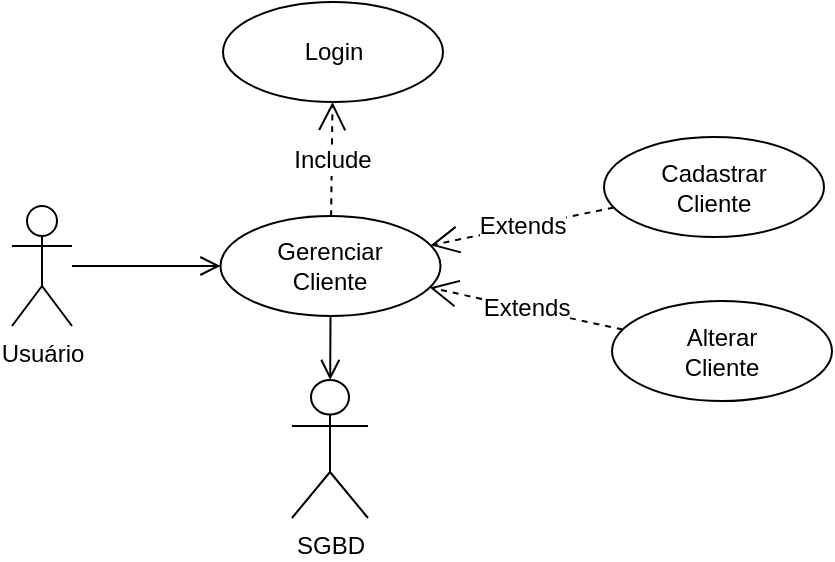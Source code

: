 <mxfile version="26.2.2">
  <diagram name="Page-1" id="XKuFGBFuqH11n4ffUUHy">
    <mxGraphModel dx="2154" dy="1413" grid="0" gridSize="10" guides="1" tooltips="1" connect="1" arrows="1" fold="1" page="1" pageScale="1" pageWidth="1169" pageHeight="827" math="0" shadow="0">
      <root>
        <mxCell id="0" />
        <mxCell id="1" parent="0" />
        <mxCell id="M98I_Dfe5uiVffybFT3l-3" value="Usuário&lt;div&gt;&lt;br&gt;&lt;/div&gt;" style="shape=umlActor;verticalLabelPosition=bottom;verticalAlign=top;html=1;" parent="1" vertex="1">
          <mxGeometry x="-1043" y="-623" width="30" height="60" as="geometry" />
        </mxCell>
        <mxCell id="M98I_Dfe5uiVffybFT3l-5" value="&lt;div&gt;SGBD&lt;/div&gt;" style="shape=umlActor;verticalLabelPosition=bottom;verticalAlign=top;html=1;" parent="1" vertex="1">
          <mxGeometry x="-903" y="-536" width="38" height="69" as="geometry" />
        </mxCell>
        <mxCell id="M98I_Dfe5uiVffybFT3l-7" value="Login" style="ellipse;whiteSpace=wrap;html=1;rotation=0;" parent="1" vertex="1">
          <mxGeometry x="-937.5" y="-725" width="110" height="50" as="geometry" />
        </mxCell>
        <mxCell id="M98I_Dfe5uiVffybFT3l-38" value="Cadastrar&lt;div&gt;Cliente&lt;/div&gt;" style="ellipse;whiteSpace=wrap;html=1;rotation=0;" parent="1" vertex="1">
          <mxGeometry x="-747" y="-657.5" width="110" height="50" as="geometry" />
        </mxCell>
        <mxCell id="M98I_Dfe5uiVffybFT3l-56" value="Gerenciar&lt;div&gt;Cliente&lt;/div&gt;" style="ellipse;whiteSpace=wrap;html=1;rotation=0;" parent="1" vertex="1">
          <mxGeometry x="-938.75" y="-618" width="110" height="50" as="geometry" />
        </mxCell>
        <mxCell id="M98I_Dfe5uiVffybFT3l-57" value="Extends" style="endArrow=open;endSize=12;dashed=1;html=1;rounded=0;fontSize=12;curved=1;" parent="1" source="M98I_Dfe5uiVffybFT3l-38" target="M98I_Dfe5uiVffybFT3l-56" edge="1">
          <mxGeometry x="-0.001" width="160" relative="1" as="geometry">
            <mxPoint x="-390" y="-805.5" as="sourcePoint" />
            <mxPoint x="-592" y="-776.5" as="targetPoint" />
            <mxPoint as="offset" />
          </mxGeometry>
        </mxCell>
        <mxCell id="M98I_Dfe5uiVffybFT3l-58" value="Include" style="endArrow=open;endSize=12;dashed=1;html=1;rounded=0;fontSize=12;curved=1;" parent="1" source="M98I_Dfe5uiVffybFT3l-56" target="M98I_Dfe5uiVffybFT3l-7" edge="1">
          <mxGeometry width="160" relative="1" as="geometry">
            <mxPoint x="-742" y="-758" as="sourcePoint" />
            <mxPoint x="-916" y="-711" as="targetPoint" />
          </mxGeometry>
        </mxCell>
        <mxCell id="M98I_Dfe5uiVffybFT3l-59" value="Alterar&lt;div&gt;&lt;span style=&quot;background-color: initial;&quot;&gt;Cliente&lt;/span&gt;&lt;/div&gt;" style="ellipse;whiteSpace=wrap;html=1;rotation=0;" parent="1" vertex="1">
          <mxGeometry x="-743" y="-575.5" width="110" height="50" as="geometry" />
        </mxCell>
        <mxCell id="M98I_Dfe5uiVffybFT3l-60" value="Extends" style="endArrow=open;endSize=12;dashed=1;html=1;rounded=0;fontSize=12;curved=1;" parent="1" source="M98I_Dfe5uiVffybFT3l-59" target="M98I_Dfe5uiVffybFT3l-56" edge="1">
          <mxGeometry x="-0.001" width="160" relative="1" as="geometry">
            <mxPoint x="-723" y="-717" as="sourcePoint" />
            <mxPoint x="-810" y="-686" as="targetPoint" />
            <mxPoint as="offset" />
          </mxGeometry>
        </mxCell>
        <mxCell id="M98I_Dfe5uiVffybFT3l-80" value="" style="endArrow=open;html=1;rounded=0;fontSize=12;startSize=8;endSize=8;endFill=0;" parent="1" source="M98I_Dfe5uiVffybFT3l-56" target="M98I_Dfe5uiVffybFT3l-5" edge="1">
          <mxGeometry relative="1" as="geometry">
            <mxPoint x="-203" y="-746" as="sourcePoint" />
            <mxPoint x="75" y="-478" as="targetPoint" />
          </mxGeometry>
        </mxCell>
        <mxCell id="M98I_Dfe5uiVffybFT3l-89" value="" style="endArrow=open;html=1;rounded=0;fontSize=12;startSize=8;endSize=8;endFill=0;curved=1;" parent="1" source="M98I_Dfe5uiVffybFT3l-3" target="M98I_Dfe5uiVffybFT3l-56" edge="1">
          <mxGeometry relative="1" as="geometry">
            <mxPoint x="-990" y="-622.308" as="sourcePoint" />
            <mxPoint x="-1248" y="-604" as="targetPoint" />
          </mxGeometry>
        </mxCell>
      </root>
    </mxGraphModel>
  </diagram>
</mxfile>
